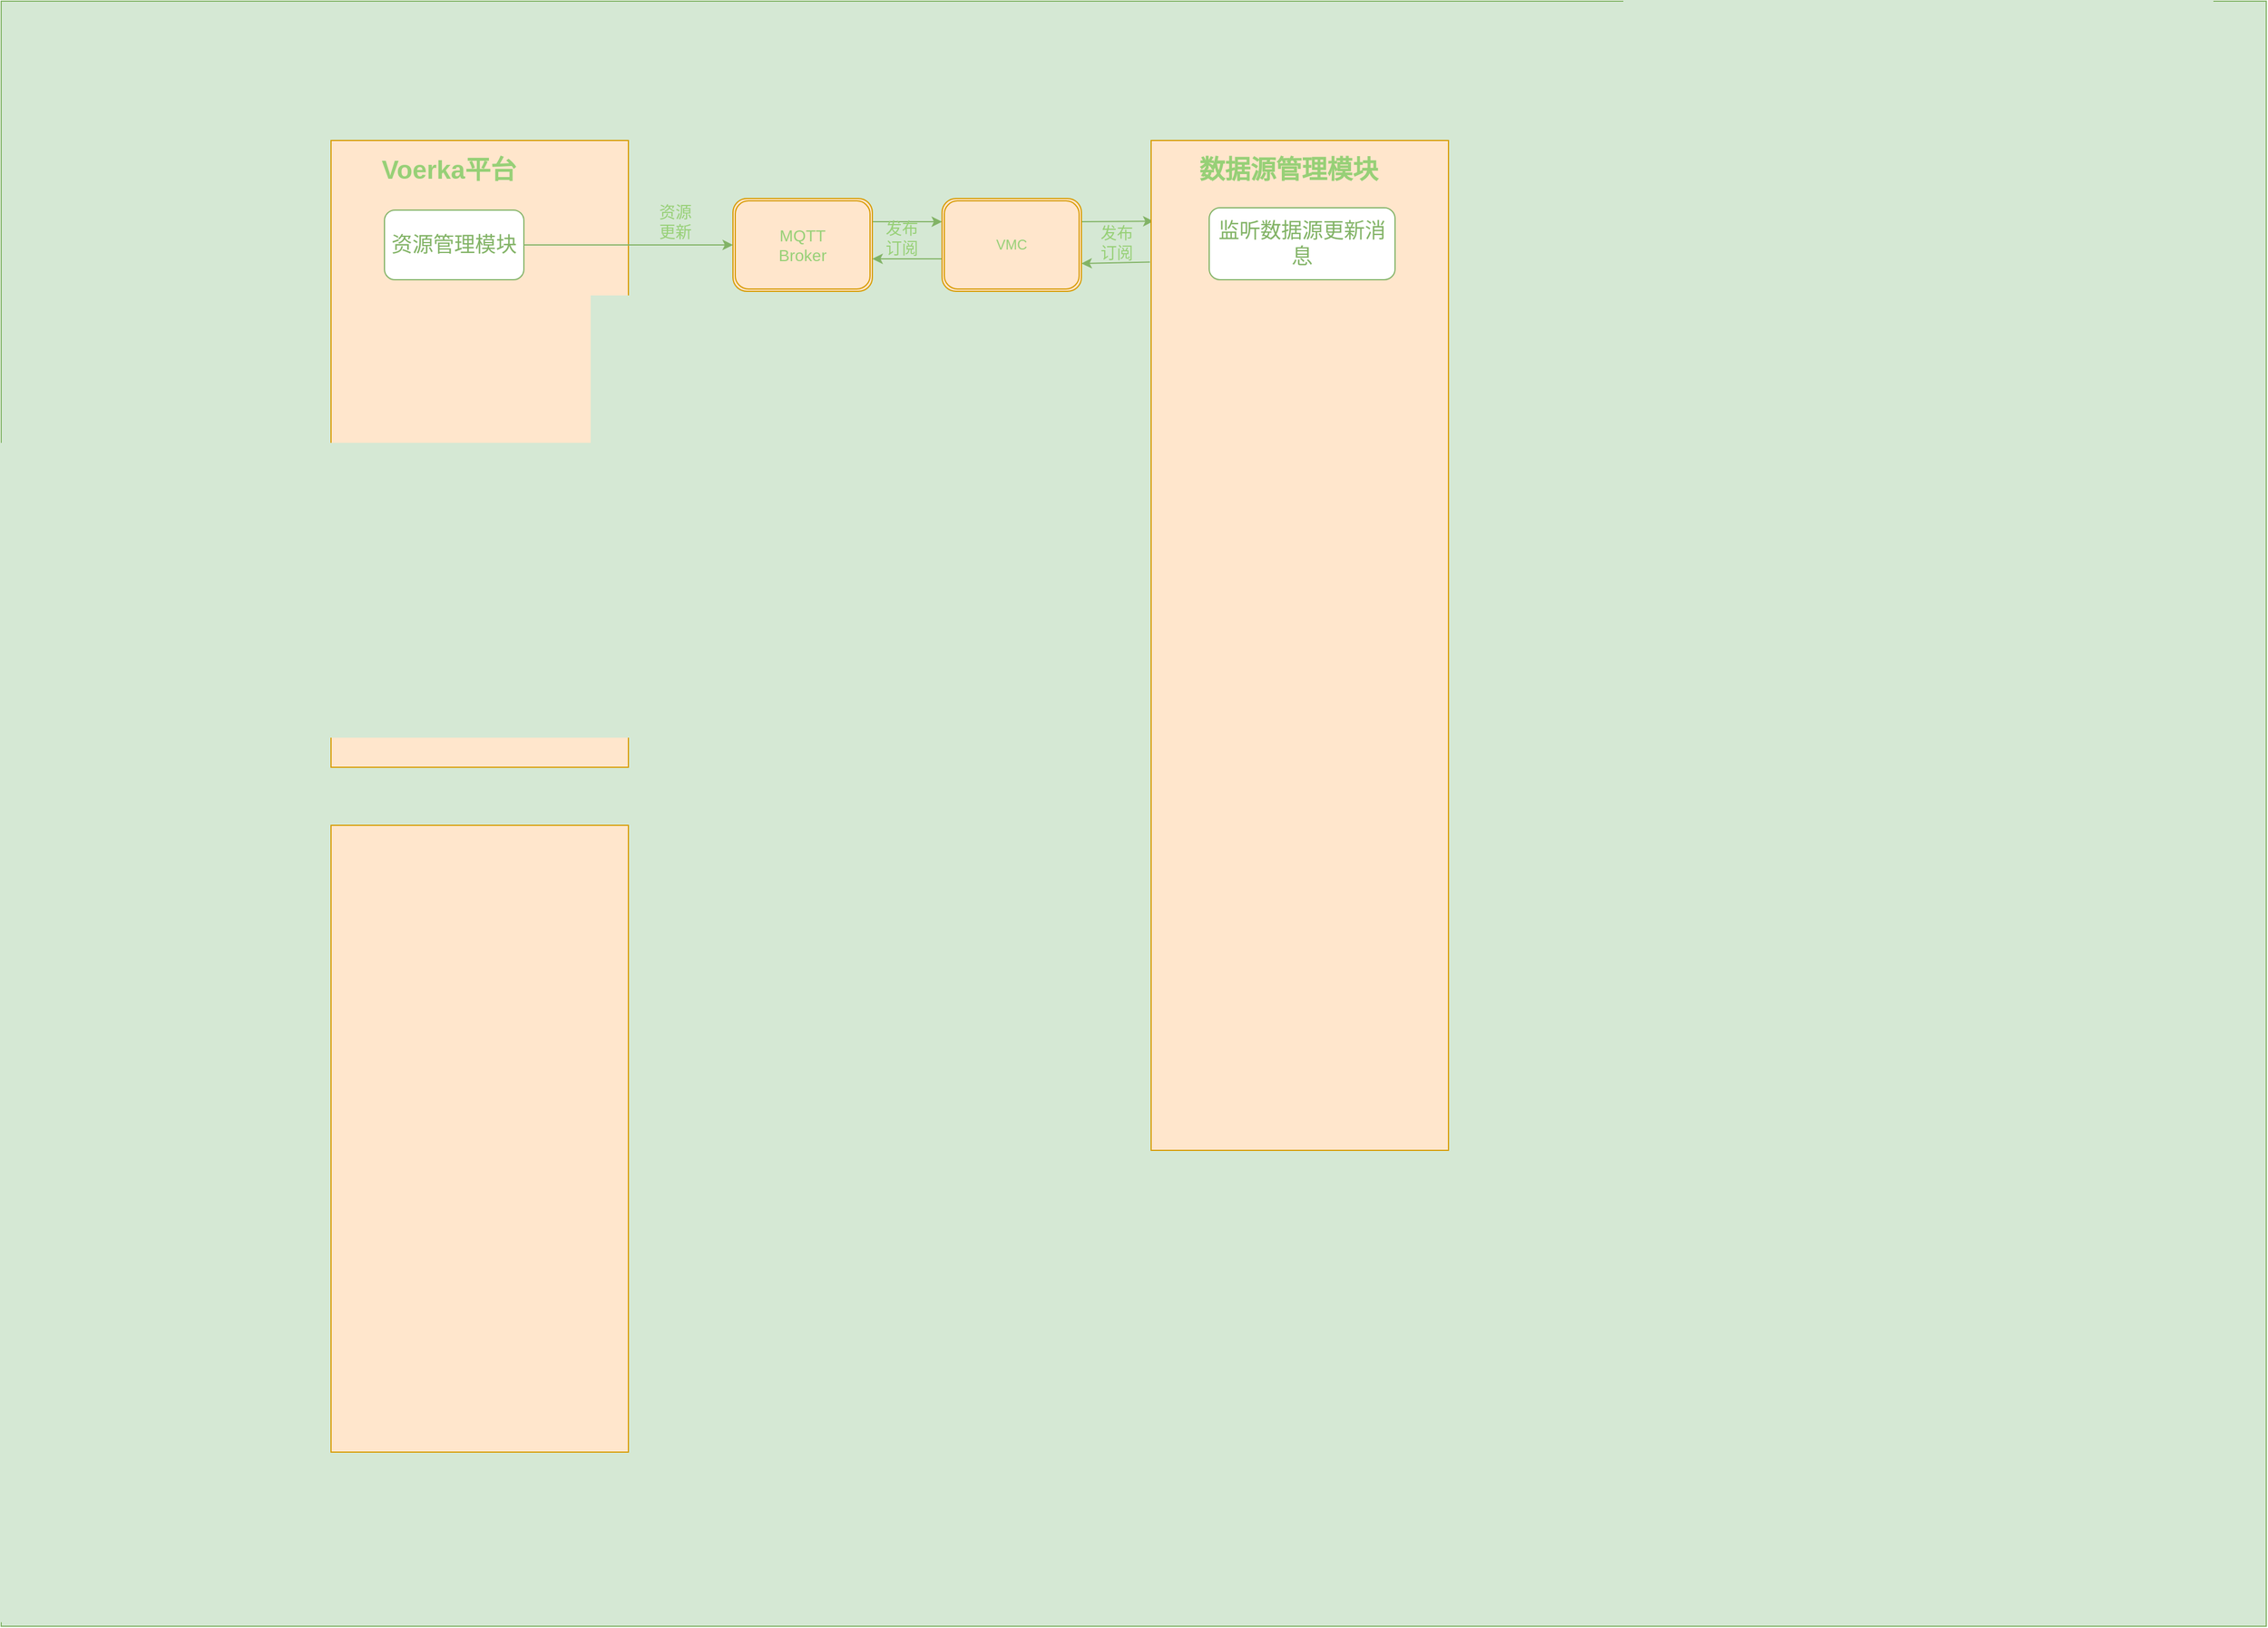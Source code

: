 <mxfile version="14.4.2" type="github" pages="2">
  <diagram id="uhPh4rTGfEyftbeCbDB8" name="Page-1">
    <mxGraphModel dx="2031" dy="1089" grid="1" gridSize="10" guides="1" tooltips="1" connect="1" arrows="1" fold="1" page="1" pageScale="1" pageWidth="827" pageHeight="1169" math="0" shadow="0">
      <root>
        <mxCell id="0" />
        <mxCell id="1" parent="0" />
        <mxCell id="eiJBfy4ihY83wv4v45AY-21" value="" style="rounded=0;whiteSpace=wrap;html=1;fillColor=#d5e8d4;fontStyle=1;strokeColor=#82B366;" vertex="1" parent="1">
          <mxGeometry x="10" y="60" width="1950" height="1400" as="geometry" />
        </mxCell>
        <mxCell id="eiJBfy4ihY83wv4v45AY-22" value="" style="whiteSpace=wrap;html=1;" vertex="1" parent="1">
          <mxGeometry x="294" y="180" width="256" height="540" as="geometry" />
        </mxCell>
        <mxCell id="eiJBfy4ihY83wv4v45AY-23" value="" style="whiteSpace=wrap;html=1;fillColor=#ffe6cc;strokeColor=#d79b00;" vertex="1" parent="1">
          <mxGeometry x="294" y="770" width="256" height="540" as="geometry" />
        </mxCell>
        <mxCell id="eiJBfy4ihY83wv4v45AY-24" value="" style="whiteSpace=wrap;html=1;fillColor=#ffe6cc;strokeColor=#d79b00;" vertex="1" parent="1">
          <mxGeometry x="294" y="180" width="256" height="540" as="geometry" />
        </mxCell>
        <mxCell id="eiJBfy4ihY83wv4v45AY-29" style="edgeStyle=orthogonalEdgeStyle;rounded=0;orthogonalLoop=1;jettySize=auto;html=1;exitX=1;exitY=0.25;exitDx=0;exitDy=0;entryX=0;entryY=0.25;entryDx=0;entryDy=0;fontSize=14;fontColor=#97D077;fillColor=#d5e8d4;strokeColor=#82b366;" edge="1" parent="1" source="eiJBfy4ihY83wv4v45AY-25" target="eiJBfy4ihY83wv4v45AY-26">
          <mxGeometry relative="1" as="geometry" />
        </mxCell>
        <mxCell id="eiJBfy4ihY83wv4v45AY-25" value="&lt;span style=&quot;color: rgb(151 , 208 , 119) ; font-size: 14px&quot;&gt;MQTT&lt;/span&gt;&lt;br style=&quot;color: rgb(151 , 208 , 119) ; font-size: 14px&quot;&gt;&lt;span style=&quot;color: rgb(151 , 208 , 119) ; font-size: 14px&quot;&gt;Broker&lt;/span&gt;" style="shape=ext;double=1;rounded=1;whiteSpace=wrap;html=1;fillColor=#ffe6cc;strokeColor=#d79b00;" vertex="1" parent="1">
          <mxGeometry x="640" y="230" width="120" height="80" as="geometry" />
        </mxCell>
        <mxCell id="eiJBfy4ihY83wv4v45AY-30" style="edgeStyle=orthogonalEdgeStyle;rounded=0;orthogonalLoop=1;jettySize=auto;html=1;exitX=0;exitY=0.5;exitDx=0;exitDy=0;entryX=1;entryY=0.5;entryDx=0;entryDy=0;fontSize=14;fontColor=#97D077;fillColor=#d5e8d4;strokeColor=#82b366;" edge="1" parent="1">
          <mxGeometry relative="1" as="geometry">
            <mxPoint x="820" y="282" as="sourcePoint" />
            <mxPoint x="760" y="282" as="targetPoint" />
          </mxGeometry>
        </mxCell>
        <mxCell id="eiJBfy4ihY83wv4v45AY-42" style="edgeStyle=none;rounded=0;orthogonalLoop=1;jettySize=auto;html=1;exitX=1;exitY=0.25;exitDx=0;exitDy=0;entryX=0.008;entryY=0.08;entryDx=0;entryDy=0;entryPerimeter=0;fontSize=22;fontColor=#97D077;fillColor=#d5e8d4;strokeColor=#82b366;" edge="1" parent="1" source="eiJBfy4ihY83wv4v45AY-26" target="eiJBfy4ihY83wv4v45AY-36">
          <mxGeometry relative="1" as="geometry" />
        </mxCell>
        <mxCell id="eiJBfy4ihY83wv4v45AY-26" value="&lt;font color=&quot;#97d077&quot;&gt;VMC&lt;/font&gt;" style="shape=ext;double=1;rounded=1;whiteSpace=wrap;html=1;fillColor=#ffe6cc;strokeColor=#d79b00;" vertex="1" parent="1">
          <mxGeometry x="820" y="230" width="120" height="80" as="geometry" />
        </mxCell>
        <mxCell id="eiJBfy4ihY83wv4v45AY-31" value="发布&lt;br&gt;订阅" style="text;html=1;resizable=0;autosize=1;align=center;verticalAlign=middle;points=[];fillColor=none;strokeColor=none;rounded=0;fontColor=#97D077;fontSize=14;" vertex="1" parent="1">
          <mxGeometry x="765" y="244" width="40" height="40" as="geometry" />
        </mxCell>
        <mxCell id="eiJBfy4ihY83wv4v45AY-33" value="资源&lt;br&gt;更新" style="text;html=1;resizable=0;autosize=1;align=center;verticalAlign=middle;points=[];fillColor=none;strokeColor=none;rounded=0;fontColor=#97D077;fontSize=14;" vertex="1" parent="1">
          <mxGeometry x="570" y="230" width="40" height="40" as="geometry" />
        </mxCell>
        <mxCell id="eiJBfy4ihY83wv4v45AY-43" style="edgeStyle=none;rounded=0;orthogonalLoop=1;jettySize=auto;html=1;exitX=-0.004;exitY=0.125;exitDx=0;exitDy=0;fontSize=22;fontColor=#97D077;entryX=1;entryY=0.75;entryDx=0;entryDy=0;exitPerimeter=0;fillColor=#d5e8d4;strokeColor=#82b366;" edge="1" parent="1">
          <mxGeometry relative="1" as="geometry">
            <mxPoint x="998.976" y="284.75" as="sourcePoint" />
            <mxPoint x="940" y="286" as="targetPoint" />
          </mxGeometry>
        </mxCell>
        <mxCell id="eiJBfy4ihY83wv4v45AY-36" value="" style="whiteSpace=wrap;html=1;fillColor=#ffe6cc;strokeColor=#d79b00;" vertex="1" parent="1">
          <mxGeometry x="1000" y="180" width="256" height="870" as="geometry" />
        </mxCell>
        <mxCell id="eiJBfy4ihY83wv4v45AY-38" value="数据源管理模块" style="text;html=1;resizable=0;autosize=1;align=center;verticalAlign=middle;points=[];fillColor=none;strokeColor=none;rounded=0;fontColor=#97D077;fontSize=22;fontStyle=1" vertex="1" parent="1">
          <mxGeometry x="1033" y="191" width="170" height="30" as="geometry" />
        </mxCell>
        <mxCell id="eiJBfy4ihY83wv4v45AY-44" value="发布&lt;br&gt;订阅" style="text;html=1;resizable=0;autosize=1;align=center;verticalAlign=middle;points=[];fillColor=none;strokeColor=none;rounded=0;fontColor=#97D077;fontSize=14;" vertex="1" parent="1">
          <mxGeometry x="950" y="248" width="40" height="40" as="geometry" />
        </mxCell>
        <mxCell id="eiJBfy4ihY83wv4v45AY-48" value="Voerka平台" style="text;html=1;resizable=0;autosize=1;align=center;verticalAlign=middle;points=[];fillColor=none;strokeColor=none;rounded=0;fontColor=#97D077;fontSize=22;fontStyle=1" vertex="1" parent="1">
          <mxGeometry x="330" y="191" width="130" height="30" as="geometry" />
        </mxCell>
        <mxCell id="eiJBfy4ihY83wv4v45AY-51" style="edgeStyle=none;rounded=0;orthogonalLoop=1;jettySize=auto;html=1;exitX=1;exitY=0.5;exitDx=0;exitDy=0;fontSize=18;fontColor=#97D077;strokeColor=#82B366;" edge="1" parent="1" source="eiJBfy4ihY83wv4v45AY-49" target="eiJBfy4ihY83wv4v45AY-25">
          <mxGeometry relative="1" as="geometry" />
        </mxCell>
        <object label="&lt;font color=&quot;#82b366&quot;&gt;资源管理模块&lt;/font&gt;" id="eiJBfy4ihY83wv4v45AY-49">
          <mxCell style="rounded=1;fontSize=18;textDirection=ltr;labelPosition=center;verticalLabelPosition=middle;align=center;verticalAlign=middle;html=1;whiteSpace=wrap;strokeColor=#82B366;" vertex="1" parent="1">
            <mxGeometry x="340" y="240" width="120" height="60" as="geometry" />
          </mxCell>
        </object>
        <object label="&lt;font color=&quot;#82b366&quot;&gt;监听数据源更新消息&lt;/font&gt;" id="eiJBfy4ihY83wv4v45AY-52">
          <mxCell style="rounded=1;fontSize=18;textDirection=ltr;labelPosition=center;verticalLabelPosition=middle;align=center;verticalAlign=middle;html=1;whiteSpace=wrap;strokeColor=#82B366;" vertex="1" parent="1">
            <mxGeometry x="1050" y="238" width="160" height="62" as="geometry" />
          </mxCell>
        </object>
      </root>
    </mxGraphModel>
  </diagram>
  <diagram id="h_ntZuVEFm0wFfuXOswc" name="Page-2">
    <mxGraphModel dx="1422" dy="762" grid="1" gridSize="10" guides="1" tooltips="1" connect="1" arrows="1" fold="1" page="1" pageScale="1" pageWidth="827" pageHeight="1169" math="0" shadow="0">
      <root>
        <mxCell id="h2O6Lp7osR206qZCvj9x-0" />
        <mxCell id="h2O6Lp7osR206qZCvj9x-1" parent="h2O6Lp7osR206qZCvj9x-0" />
      </root>
    </mxGraphModel>
  </diagram>
</mxfile>
